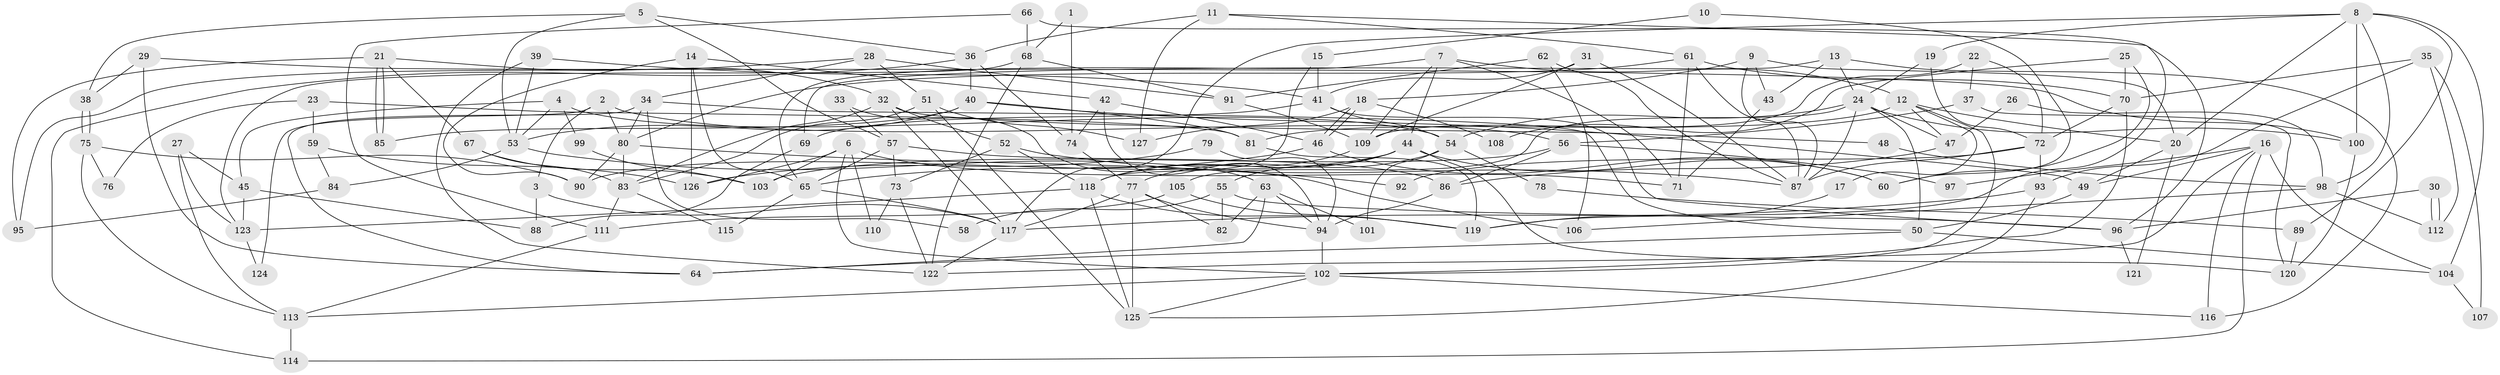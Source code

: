 // Generated by graph-tools (version 1.1) at 2025/02/03/09/25 03:02:05]
// undirected, 127 vertices, 254 edges
graph export_dot {
graph [start="1"]
  node [color=gray90,style=filled];
  1;
  2;
  3;
  4;
  5;
  6;
  7;
  8;
  9;
  10;
  11;
  12;
  13;
  14;
  15;
  16;
  17;
  18;
  19;
  20;
  21;
  22;
  23;
  24;
  25;
  26;
  27;
  28;
  29;
  30;
  31;
  32;
  33;
  34;
  35;
  36;
  37;
  38;
  39;
  40;
  41;
  42;
  43;
  44;
  45;
  46;
  47;
  48;
  49;
  50;
  51;
  52;
  53;
  54;
  55;
  56;
  57;
  58;
  59;
  60;
  61;
  62;
  63;
  64;
  65;
  66;
  67;
  68;
  69;
  70;
  71;
  72;
  73;
  74;
  75;
  76;
  77;
  78;
  79;
  80;
  81;
  82;
  83;
  84;
  85;
  86;
  87;
  88;
  89;
  90;
  91;
  92;
  93;
  94;
  95;
  96;
  97;
  98;
  99;
  100;
  101;
  102;
  103;
  104;
  105;
  106;
  107;
  108;
  109;
  110;
  111;
  112;
  113;
  114;
  115;
  116;
  117;
  118;
  119;
  120;
  121;
  122;
  123;
  124;
  125;
  126;
  127;
  1 -- 74;
  1 -- 68;
  2 -- 3;
  2 -- 80;
  2 -- 56;
  2 -- 124;
  3 -- 117;
  3 -- 88;
  4 -- 45;
  4 -- 54;
  4 -- 53;
  4 -- 99;
  5 -- 57;
  5 -- 38;
  5 -- 36;
  5 -- 53;
  6 -- 102;
  6 -- 71;
  6 -- 103;
  6 -- 110;
  6 -- 126;
  7 -- 12;
  7 -- 44;
  7 -- 65;
  7 -- 71;
  7 -- 109;
  8 -- 117;
  8 -- 19;
  8 -- 20;
  8 -- 89;
  8 -- 98;
  8 -- 100;
  8 -- 104;
  9 -- 20;
  9 -- 43;
  9 -- 18;
  9 -- 87;
  10 -- 60;
  10 -- 15;
  11 -- 61;
  11 -- 36;
  11 -- 119;
  11 -- 127;
  12 -- 81;
  12 -- 20;
  12 -- 17;
  12 -- 47;
  12 -- 102;
  13 -- 116;
  13 -- 24;
  13 -- 43;
  13 -- 69;
  14 -- 42;
  14 -- 65;
  14 -- 90;
  14 -- 126;
  15 -- 41;
  15 -- 118;
  16 -- 122;
  16 -- 49;
  16 -- 97;
  16 -- 104;
  16 -- 114;
  16 -- 116;
  17 -- 119;
  18 -- 46;
  18 -- 46;
  18 -- 108;
  18 -- 127;
  19 -- 24;
  19 -- 72;
  20 -- 49;
  20 -- 121;
  21 -- 32;
  21 -- 85;
  21 -- 85;
  21 -- 67;
  21 -- 95;
  22 -- 109;
  22 -- 72;
  22 -- 37;
  23 -- 59;
  23 -- 81;
  23 -- 76;
  24 -- 87;
  24 -- 50;
  24 -- 47;
  24 -- 54;
  24 -- 100;
  24 -- 105;
  25 -- 70;
  25 -- 60;
  25 -- 108;
  26 -- 47;
  26 -- 98;
  27 -- 113;
  27 -- 123;
  27 -- 45;
  28 -- 51;
  28 -- 34;
  28 -- 91;
  28 -- 95;
  29 -- 64;
  29 -- 100;
  29 -- 38;
  30 -- 112;
  30 -- 112;
  30 -- 96;
  31 -- 109;
  31 -- 87;
  31 -- 41;
  32 -- 52;
  32 -- 83;
  32 -- 48;
  32 -- 117;
  33 -- 57;
  33 -- 63;
  34 -- 80;
  34 -- 50;
  34 -- 58;
  34 -- 64;
  35 -- 70;
  35 -- 93;
  35 -- 107;
  35 -- 112;
  36 -- 114;
  36 -- 40;
  36 -- 74;
  37 -- 56;
  37 -- 120;
  38 -- 75;
  38 -- 75;
  39 -- 41;
  39 -- 53;
  39 -- 122;
  40 -- 53;
  40 -- 49;
  40 -- 81;
  40 -- 85;
  41 -- 54;
  41 -- 69;
  41 -- 96;
  42 -- 46;
  42 -- 74;
  42 -- 94;
  43 -- 71;
  44 -- 90;
  44 -- 120;
  44 -- 55;
  44 -- 60;
  44 -- 118;
  45 -- 123;
  45 -- 88;
  46 -- 65;
  46 -- 60;
  47 -- 86;
  48 -- 98;
  49 -- 50;
  50 -- 104;
  50 -- 64;
  51 -- 125;
  51 -- 127;
  51 -- 83;
  52 -- 118;
  52 -- 73;
  52 -- 87;
  53 -- 84;
  53 -- 106;
  54 -- 77;
  54 -- 78;
  54 -- 101;
  55 -- 96;
  55 -- 58;
  55 -- 82;
  56 -- 86;
  56 -- 97;
  56 -- 103;
  57 -- 65;
  57 -- 86;
  57 -- 73;
  59 -- 126;
  59 -- 84;
  61 -- 80;
  61 -- 87;
  61 -- 70;
  61 -- 71;
  62 -- 106;
  62 -- 87;
  62 -- 91;
  63 -- 94;
  63 -- 82;
  63 -- 64;
  63 -- 101;
  65 -- 117;
  65 -- 115;
  66 -- 111;
  66 -- 68;
  66 -- 96;
  67 -- 103;
  67 -- 83;
  68 -- 91;
  68 -- 122;
  68 -- 123;
  69 -- 88;
  70 -- 102;
  70 -- 72;
  72 -- 87;
  72 -- 92;
  72 -- 93;
  73 -- 122;
  73 -- 110;
  74 -- 77;
  75 -- 113;
  75 -- 76;
  75 -- 90;
  77 -- 94;
  77 -- 117;
  77 -- 82;
  77 -- 125;
  78 -- 89;
  79 -- 94;
  79 -- 126;
  80 -- 90;
  80 -- 83;
  80 -- 92;
  81 -- 119;
  83 -- 111;
  83 -- 115;
  84 -- 95;
  86 -- 94;
  89 -- 120;
  91 -- 109;
  93 -- 125;
  93 -- 117;
  94 -- 102;
  96 -- 121;
  98 -- 112;
  98 -- 106;
  99 -- 103;
  100 -- 120;
  102 -- 125;
  102 -- 113;
  102 -- 116;
  104 -- 107;
  105 -- 119;
  105 -- 111;
  109 -- 118;
  111 -- 113;
  113 -- 114;
  117 -- 122;
  118 -- 119;
  118 -- 123;
  118 -- 125;
  123 -- 124;
}
